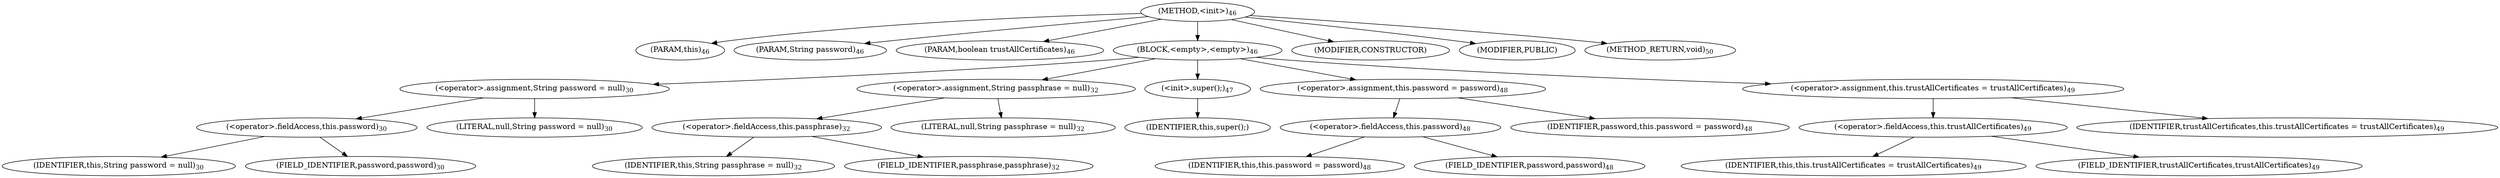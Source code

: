 digraph "&lt;init&gt;" {  
"87" [label = <(METHOD,&lt;init&gt;)<SUB>46</SUB>> ]
"7" [label = <(PARAM,this)<SUB>46</SUB>> ]
"88" [label = <(PARAM,String password)<SUB>46</SUB>> ]
"89" [label = <(PARAM,boolean trustAllCertificates)<SUB>46</SUB>> ]
"90" [label = <(BLOCK,&lt;empty&gt;,&lt;empty&gt;)<SUB>46</SUB>> ]
"91" [label = <(&lt;operator&gt;.assignment,String password = null)<SUB>30</SUB>> ]
"92" [label = <(&lt;operator&gt;.fieldAccess,this.password)<SUB>30</SUB>> ]
"93" [label = <(IDENTIFIER,this,String password = null)<SUB>30</SUB>> ]
"94" [label = <(FIELD_IDENTIFIER,password,password)<SUB>30</SUB>> ]
"95" [label = <(LITERAL,null,String password = null)<SUB>30</SUB>> ]
"96" [label = <(&lt;operator&gt;.assignment,String passphrase = null)<SUB>32</SUB>> ]
"97" [label = <(&lt;operator&gt;.fieldAccess,this.passphrase)<SUB>32</SUB>> ]
"98" [label = <(IDENTIFIER,this,String passphrase = null)<SUB>32</SUB>> ]
"99" [label = <(FIELD_IDENTIFIER,passphrase,passphrase)<SUB>32</SUB>> ]
"100" [label = <(LITERAL,null,String passphrase = null)<SUB>32</SUB>> ]
"101" [label = <(&lt;init&gt;,super();)<SUB>47</SUB>> ]
"6" [label = <(IDENTIFIER,this,super();)> ]
"102" [label = <(&lt;operator&gt;.assignment,this.password = password)<SUB>48</SUB>> ]
"103" [label = <(&lt;operator&gt;.fieldAccess,this.password)<SUB>48</SUB>> ]
"8" [label = <(IDENTIFIER,this,this.password = password)<SUB>48</SUB>> ]
"104" [label = <(FIELD_IDENTIFIER,password,password)<SUB>48</SUB>> ]
"105" [label = <(IDENTIFIER,password,this.password = password)<SUB>48</SUB>> ]
"106" [label = <(&lt;operator&gt;.assignment,this.trustAllCertificates = trustAllCertificates)<SUB>49</SUB>> ]
"107" [label = <(&lt;operator&gt;.fieldAccess,this.trustAllCertificates)<SUB>49</SUB>> ]
"9" [label = <(IDENTIFIER,this,this.trustAllCertificates = trustAllCertificates)<SUB>49</SUB>> ]
"108" [label = <(FIELD_IDENTIFIER,trustAllCertificates,trustAllCertificates)<SUB>49</SUB>> ]
"109" [label = <(IDENTIFIER,trustAllCertificates,this.trustAllCertificates = trustAllCertificates)<SUB>49</SUB>> ]
"110" [label = <(MODIFIER,CONSTRUCTOR)> ]
"111" [label = <(MODIFIER,PUBLIC)> ]
"112" [label = <(METHOD_RETURN,void)<SUB>50</SUB>> ]
  "87" -> "7" 
  "87" -> "88" 
  "87" -> "89" 
  "87" -> "90" 
  "87" -> "110" 
  "87" -> "111" 
  "87" -> "112" 
  "90" -> "91" 
  "90" -> "96" 
  "90" -> "101" 
  "90" -> "102" 
  "90" -> "106" 
  "91" -> "92" 
  "91" -> "95" 
  "92" -> "93" 
  "92" -> "94" 
  "96" -> "97" 
  "96" -> "100" 
  "97" -> "98" 
  "97" -> "99" 
  "101" -> "6" 
  "102" -> "103" 
  "102" -> "105" 
  "103" -> "8" 
  "103" -> "104" 
  "106" -> "107" 
  "106" -> "109" 
  "107" -> "9" 
  "107" -> "108" 
}
